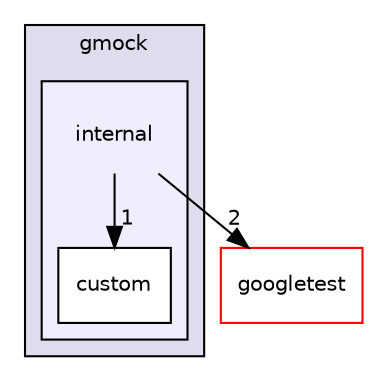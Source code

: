 digraph "_deps/googletest-src/googlemock/include/gmock/internal" {
  compound=true
  node [ fontsize="10", fontname="Helvetica"];
  edge [ labelfontsize="10", labelfontname="Helvetica"];
  subgraph clusterdir_d933f196553e404b1d5e50d5328f3597 {
    graph [ bgcolor="#ddddee", pencolor="black", label="gmock" fontname="Helvetica", fontsize="10", URL="dir_d933f196553e404b1d5e50d5328f3597.html"]
  subgraph clusterdir_ac8ae437ffa7472ebf0c07da40f7e37a {
    graph [ bgcolor="#eeeeff", pencolor="black", label="" URL="dir_ac8ae437ffa7472ebf0c07da40f7e37a.html"];
    dir_ac8ae437ffa7472ebf0c07da40f7e37a [shape=plaintext label="internal"];
    dir_4103dcc3aeff345888496f2036119a47 [shape=box label="custom" color="black" fillcolor="white" style="filled" URL="dir_4103dcc3aeff345888496f2036119a47.html"];
  }
  }
  dir_22568a91a9e129076b6e99e80c459363 [shape=box label="googletest" fillcolor="white" style="filled" color="red" URL="dir_22568a91a9e129076b6e99e80c459363.html"];
  dir_ac8ae437ffa7472ebf0c07da40f7e37a->dir_4103dcc3aeff345888496f2036119a47 [headlabel="1", labeldistance=1.5 headhref="dir_000007_000008.html"];
  dir_ac8ae437ffa7472ebf0c07da40f7e37a->dir_22568a91a9e129076b6e99e80c459363 [headlabel="2", labeldistance=1.5 headhref="dir_000007_000010.html"];
}
